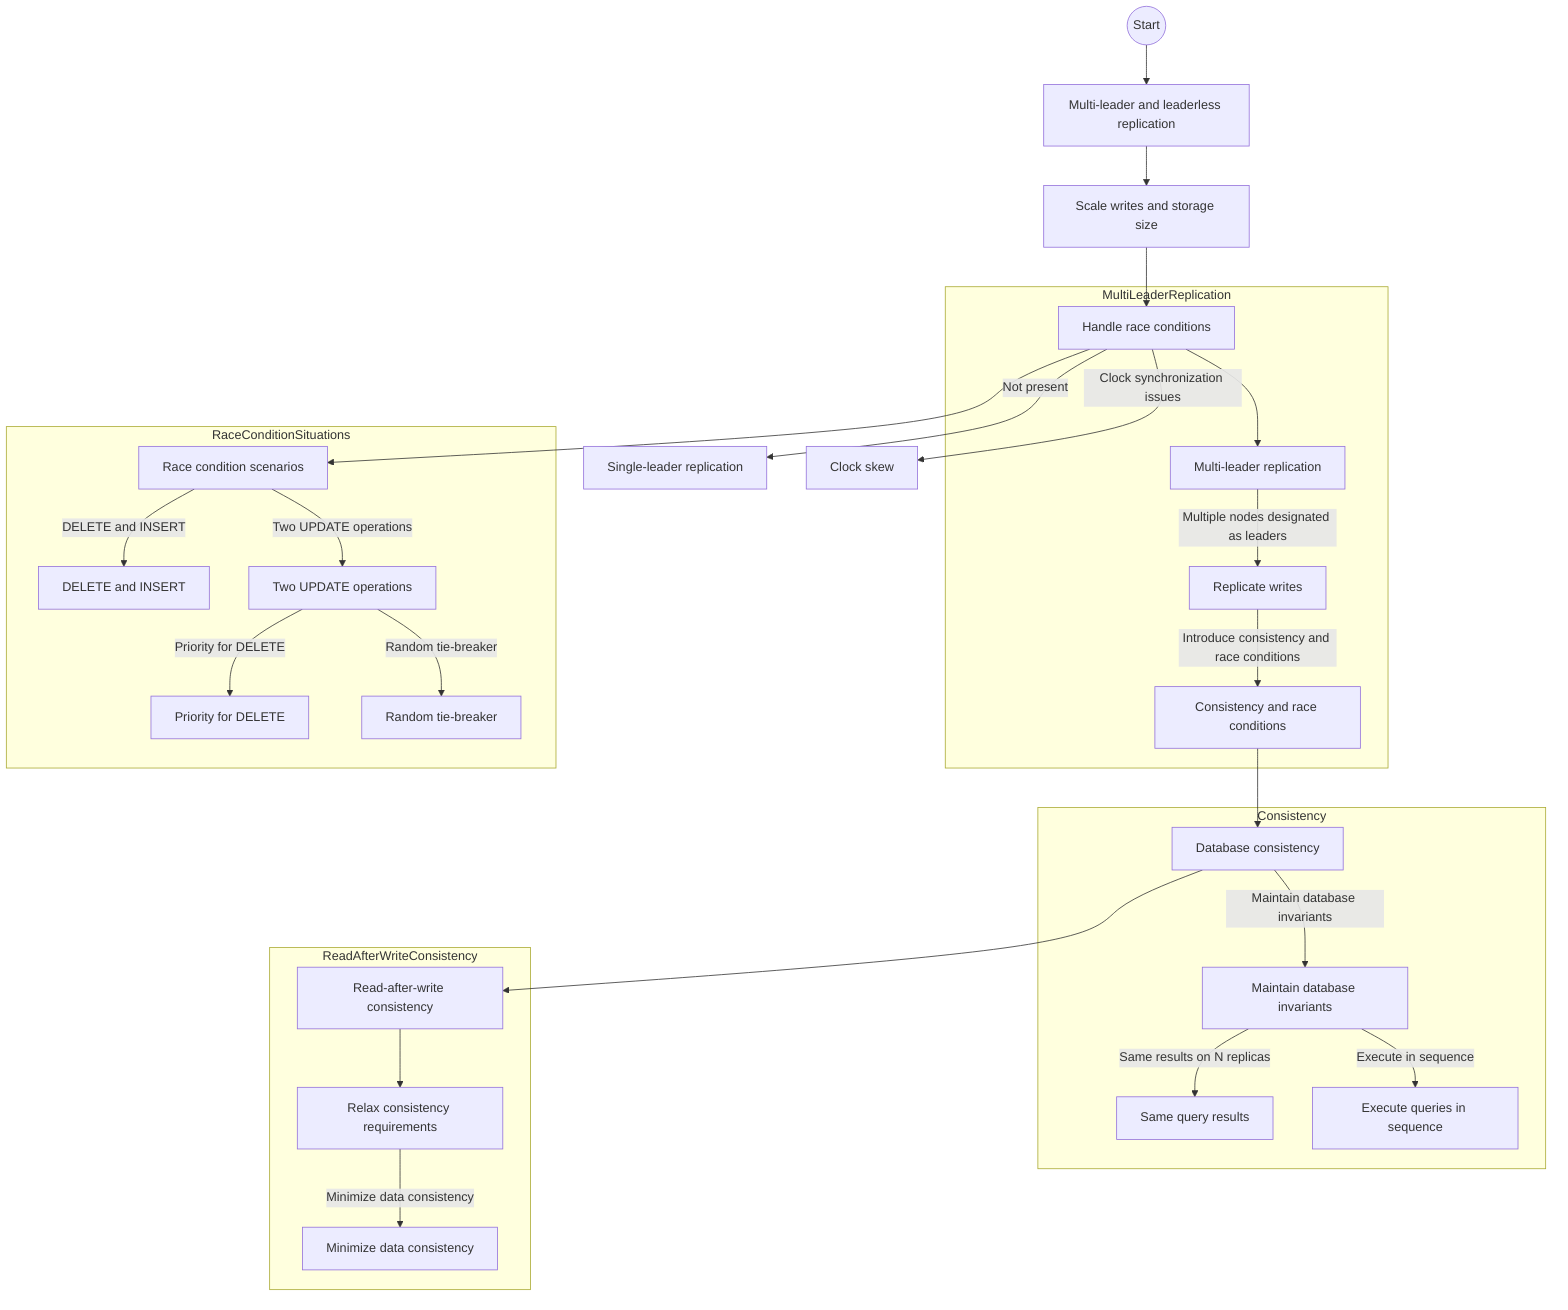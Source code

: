 graph TD;
    Start((Start)) --> Techniques[Multi-leader and leaderless replication]
    Techniques --> ScaleWrites[Scale writes and storage size]
    ScaleWrites --> HandleRaceConditions[Handle race conditions]
    HandleRaceConditions -->|Not present| SingleLeaderReplication[Single-leader replication]

    subgraph MultiLeaderReplication
        HandleRaceConditions --> MultiLeader[Multi-leader replication]
        MultiLeader -->|Multiple nodes designated as leaders| ReplicateWrites[Replicate writes]
        ReplicateWrites -->|Introduce consistency and race conditions| ConsistencyRaceConditions[Consistency and race conditions]
    end

    HandleRaceConditions -->|Clock synchronization issues| ClockSkew[Clock skew]

    subgraph Consistency
        ConsistencyRaceConditions --> DatabaseConsistency[Database consistency]
        DatabaseConsistency -->|Maintain database invariants| MaintainInvariants[Maintain database invariants]
        MaintainInvariants -->|Same results on N replicas| SameQueryResults[Same query results]
        MaintainInvariants -->|Execute in sequence| ExecuteInSequence[Execute queries in sequence]
    end


    subgraph ReadAfterWriteConsistency
        DatabaseConsistency --> ReadAfterWrite[Read-after-write consistency]
        ReadAfterWrite --> RelaxConsistency[Relax consistency requirements]
        RelaxConsistency -->|Minimize data consistency| MinimizeData[Minimize data consistency]
    end

    subgraph RaceConditionSituations
        HandleRaceConditions --> RaceConditionScenarios[Race condition scenarios]
        RaceConditionScenarios -->|DELETE and INSERT| DeleteInsert[DELETE and INSERT]
        RaceConditionScenarios -->|Two UPDATE operations| UpdateOperations[Two UPDATE operations]
        UpdateOperations -->|Priority for DELETE| PriorityDelete[Priority for DELETE]
        UpdateOperations -->|Random tie-breaker| RandomTieBreaker[Random tie-breaker]
    end